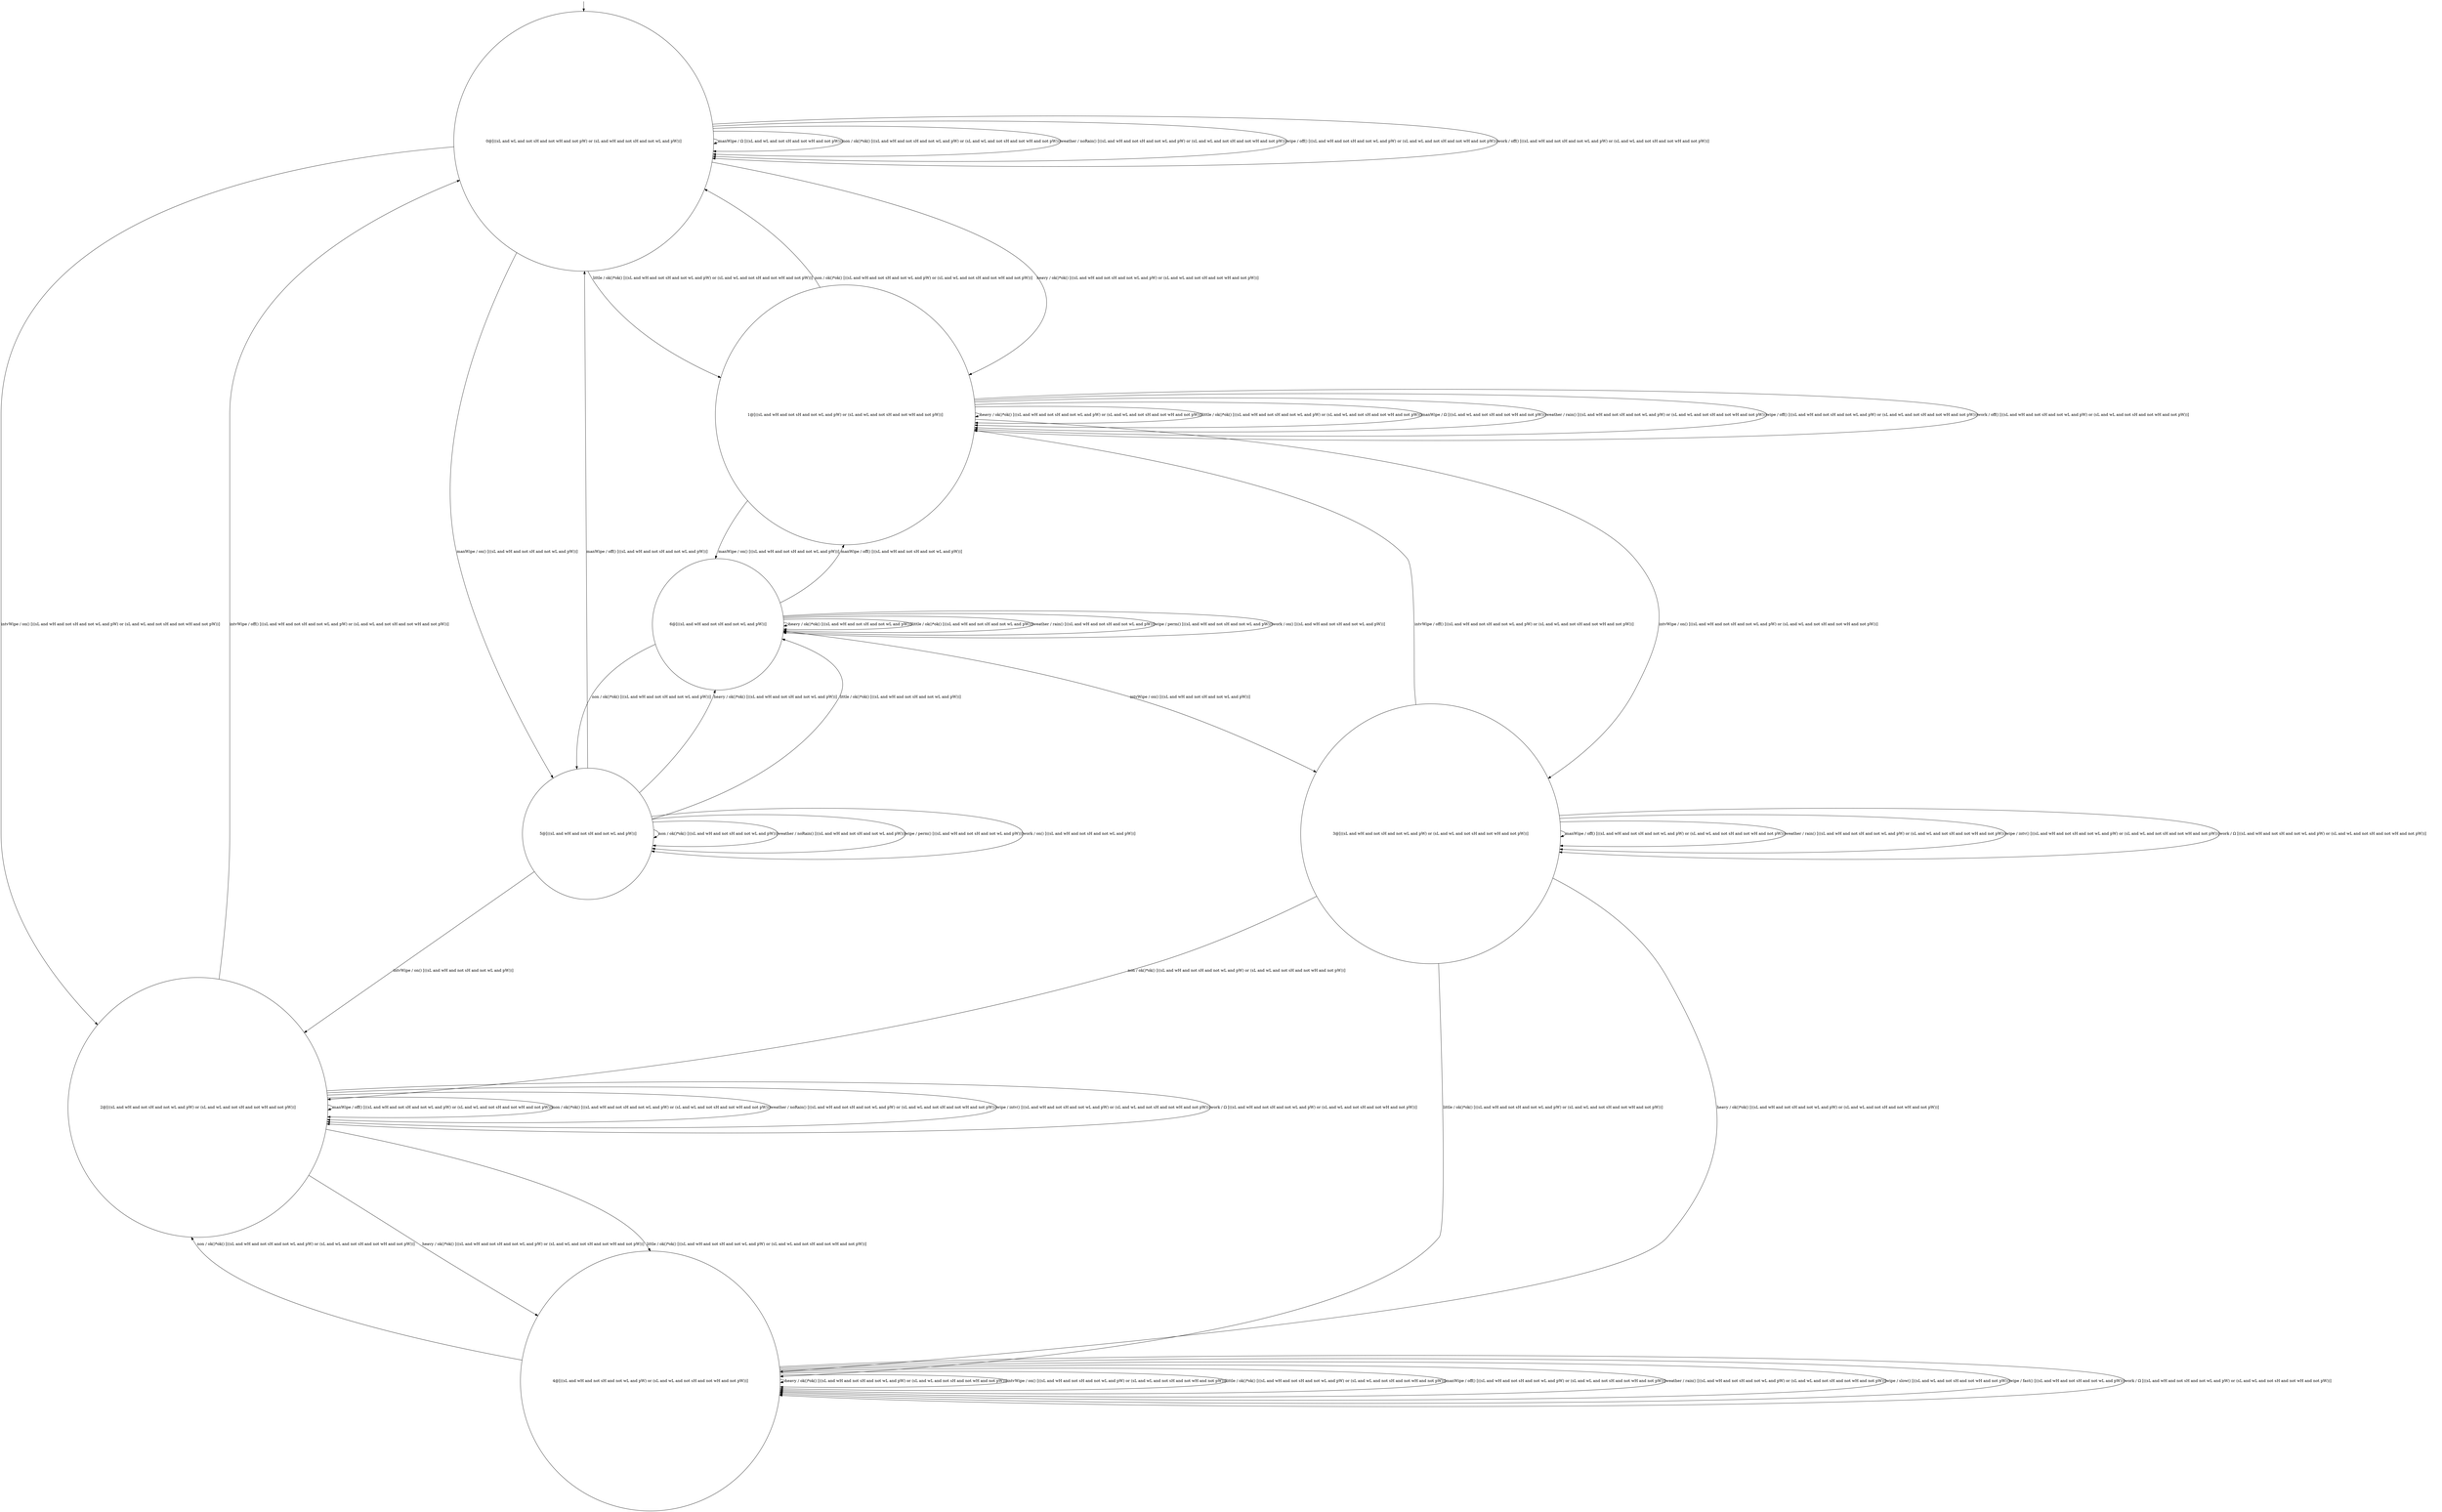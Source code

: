 digraph g {
	edge [lblstyle="above, sloped"];
	s0 [shape="circle" label="0@[((sL and wL and not sH and not wH and not pW) or (sL and wH and not sH and not wL and pW))]"];
	s1 [shape="circle" label="1@[((sL and wH and not sH and not wL and pW) or (sL and wL and not sH and not wH and not pW))]"];
	s2 [shape="circle" label="2@[((sL and wH and not sH and not wL and pW) or (sL and wL and not sH and not wH and not pW))]"];
	s3 [shape="circle" label="3@[((sL and wH and not sH and not wL and pW) or (sL and wL and not sH and not wH and not pW))]"];
	s4 [shape="circle" label="4@[((sL and wH and not sH and not wL and pW) or (sL and wL and not sH and not wH and not pW))]"];
	s5 [shape="circle" label="5@[((sL and wH and not sH and not wL and pW))]"];
	s6 [shape="circle" label="6@[((sL and wH and not sH and not wL and pW))]"];
	s0 -> s1 [label="heavy / ok()*ok() [((sL and wH and not sH and not wL and pW) or (sL and wL and not sH and not wH and not pW))]"];
	s0 -> s2 [label="intvWipe / on() [((sL and wH and not sH and not wL and pW) or (sL and wL and not sH and not wH and not pW))]"];
	s0 -> s1 [label="little / ok()*ok() [((sL and wH and not sH and not wL and pW) or (sL and wL and not sH and not wH and not pW))]"];
	s0 -> s5 [label="manWipe / on() [((sL and wH and not sH and not wL and pW))]"];
	s0 -> s0 [label="manWipe / Ω [((sL and wL and not sH and not wH and not pW))]"];
	s0 -> s0 [label="non / ok()*ok() [((sL and wH and not sH and not wL and pW) or (sL and wL and not sH and not wH and not pW))]"];
	s0 -> s0 [label="weather / noRain() [((sL and wH and not sH and not wL and pW) or (sL and wL and not sH and not wH and not pW))]"];
	s0 -> s0 [label="wipe / off() [((sL and wH and not sH and not wL and pW) or (sL and wL and not sH and not wH and not pW))]"];
	s0 -> s0 [label="work / off() [((sL and wH and not sH and not wL and pW) or (sL and wL and not sH and not wH and not pW))]"];
	s1 -> s1 [label="heavy / ok()*ok() [((sL and wH and not sH and not wL and pW) or (sL and wL and not sH and not wH and not pW))]"];
	s1 -> s3 [label="intvWipe / on() [((sL and wH and not sH and not wL and pW) or (sL and wL and not sH and not wH and not pW))]"];
	s1 -> s1 [label="little / ok()*ok() [((sL and wH and not sH and not wL and pW) or (sL and wL and not sH and not wH and not pW))]"];
	s1 -> s1 [label="manWipe / Ω [((sL and wL and not sH and not wH and not pW))]"];
	s1 -> s6 [label="manWipe / on() [((sL and wH and not sH and not wL and pW))]"];
	s1 -> s0 [label="non / ok()*ok() [((sL and wH and not sH and not wL and pW) or (sL and wL and not sH and not wH and not pW))]"];
	s1 -> s1 [label="weather / rain() [((sL and wH and not sH and not wL and pW) or (sL and wL and not sH and not wH and not pW))]"];
	s1 -> s1 [label="wipe / off() [((sL and wH and not sH and not wL and pW) or (sL and wL and not sH and not wH and not pW))]"];
	s1 -> s1 [label="work / off() [((sL and wH and not sH and not wL and pW) or (sL and wL and not sH and not wH and not pW))]"];
	s2 -> s4 [label="heavy / ok()*ok() [((sL and wH and not sH and not wL and pW) or (sL and wL and not sH and not wH and not pW))]"];
	s2 -> s0 [label="intvWipe / off() [((sL and wH and not sH and not wL and pW) or (sL and wL and not sH and not wH and not pW))]"];
	s2 -> s4 [label="little / ok()*ok() [((sL and wH and not sH and not wL and pW) or (sL and wL and not sH and not wH and not pW))]"];
	s2 -> s2 [label="manWipe / off() [((sL and wH and not sH and not wL and pW) or (sL and wL and not sH and not wH and not pW))]"];
	s2 -> s2 [label="non / ok()*ok() [((sL and wH and not sH and not wL and pW) or (sL and wL and not sH and not wH and not pW))]"];
	s2 -> s2 [label="weather / noRain() [((sL and wH and not sH and not wL and pW) or (sL and wL and not sH and not wH and not pW))]"];
	s2 -> s2 [label="wipe / intv() [((sL and wH and not sH and not wL and pW) or (sL and wL and not sH and not wH and not pW))]"];
	s2 -> s2 [label="work / Ω [((sL and wH and not sH and not wL and pW) or (sL and wL and not sH and not wH and not pW))]"];
	s3 -> s4 [label="heavy / ok()*ok() [((sL and wH and not sH and not wL and pW) or (sL and wL and not sH and not wH and not pW))]"];
	s3 -> s1 [label="intvWipe / off() [((sL and wH and not sH and not wL and pW) or (sL and wL and not sH and not wH and not pW))]"];
	s3 -> s4 [label="little / ok()*ok() [((sL and wH and not sH and not wL and pW) or (sL and wL and not sH and not wH and not pW))]"];
	s3 -> s3 [label="manWipe / off() [((sL and wH and not sH and not wL and pW) or (sL and wL and not sH and not wH and not pW))]"];
	s3 -> s2 [label="non / ok()*ok() [((sL and wH and not sH and not wL and pW) or (sL and wL and not sH and not wH and not pW))]"];
	s3 -> s3 [label="weather / rain() [((sL and wH and not sH and not wL and pW) or (sL and wL and not sH and not wH and not pW))]"];
	s3 -> s3 [label="wipe / intv() [((sL and wH and not sH and not wL and pW) or (sL and wL and not sH and not wH and not pW))]"];
	s3 -> s3 [label="work / Ω [((sL and wH and not sH and not wL and pW) or (sL and wL and not sH and not wH and not pW))]"];
	s4 -> s4 [label="heavy / ok()*ok() [((sL and wH and not sH and not wL and pW) or (sL and wL and not sH and not wH and not pW))]"];
	s4 -> s4 [label="intvWipe / on() [((sL and wH and not sH and not wL and pW) or (sL and wL and not sH and not wH and not pW))]"];
	s4 -> s4 [label="little / ok()*ok() [((sL and wH and not sH and not wL and pW) or (sL and wL and not sH and not wH and not pW))]"];
	s4 -> s4 [label="manWipe / off() [((sL and wH and not sH and not wL and pW) or (sL and wL and not sH and not wH and not pW))]"];
	s4 -> s2 [label="non / ok()*ok() [((sL and wH and not sH and not wL and pW) or (sL and wL and not sH and not wH and not pW))]"];
	s4 -> s4 [label="weather / rain() [((sL and wH and not sH and not wL and pW) or (sL and wL and not sH and not wH and not pW))]"];
	s4 -> s4 [label="wipe / slow() [((sL and wL and not sH and not wH and not pW))]"];
	s4 -> s4 [label="wipe / fast() [((sL and wH and not sH and not wL and pW))]"];
	s4 -> s4 [label="work / Ω [((sL and wH and not sH and not wL and pW) or (sL and wL and not sH and not wH and not pW))]"];
	s5 -> s6 [label="heavy / ok()*ok() [((sL and wH and not sH and not wL and pW))]"];
	s5 -> s2 [label="intvWipe / on() [((sL and wH and not sH and not wL and pW))]"];
	s5 -> s6 [label="little / ok()*ok() [((sL and wH and not sH and not wL and pW))]"];
	s5 -> s0 [label="manWipe / off() [((sL and wH and not sH and not wL and pW))]"];
	s5 -> s5 [label="non / ok()*ok() [((sL and wH and not sH and not wL and pW))]"];
	s5 -> s5 [label="weather / noRain() [((sL and wH and not sH and not wL and pW))]"];
	s5 -> s5 [label="wipe / perm() [((sL and wH and not sH and not wL and pW))]"];
	s5 -> s5 [label="work / on() [((sL and wH and not sH and not wL and pW))]"];
	s6 -> s6 [label="heavy / ok()*ok() [((sL and wH and not sH and not wL and pW))]"];
	s6 -> s3 [label="intvWipe / on() [((sL and wH and not sH and not wL and pW))]"];
	s6 -> s6 [label="little / ok()*ok() [((sL and wH and not sH and not wL and pW))]"];
	s6 -> s1 [label="manWipe / off() [((sL and wH and not sH and not wL and pW))]"];
	s6 -> s5 [label="non / ok()*ok() [((sL and wH and not sH and not wL and pW))]"];
	s6 -> s6 [label="weather / rain() [((sL and wH and not sH and not wL and pW))]"];
	s6 -> s6 [label="wipe / perm() [((sL and wH and not sH and not wL and pW))]"];
	s6 -> s6 [label="work / on() [((sL and wH and not sH and not wL and pW))]"];
	__start0 [label="" shape="none" width="0" height="0"];
	__start0 -> s0;
}